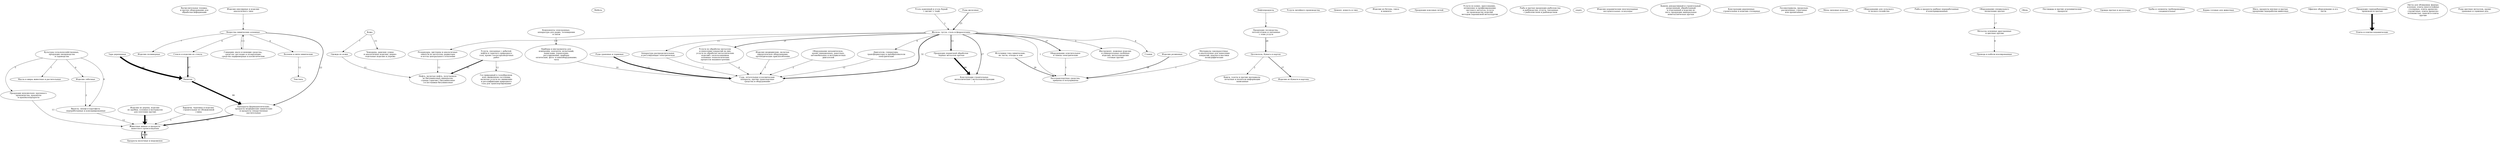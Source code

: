 digraph a {
	"Вычислительная техника
 и прочее оборудование для
 обработки информации" [cluster="11"];
	"Культуры сельскохозяйственные,
 продукция овощеводства
 и садоводства" [cluster="3"];
	"Мебель" [cluster="5"];
	"Одежда из кожи" [cluster="8"];
	"Продукция лесоводства,
 лесозаготовок и связанные
 с этим услуги" [cluster="5"];
	"Услуги, связанные с добычей
 нефти и горючего природного
 газа, кроме геологоразведочных
 работ" [cluster="9"];
	"Услуги литейного производства" [cluster="1"];
	"Нефть, включая нефть, получаемую
 из битуминозных минералов;
 сланцы горючие ( битуминозные
 ) и песчаники битуминозные" [cluster="9"];
	"Суда, летательные и космические
 аппараты, прочие транспортные
 средства и оборудование" [cluster="11"];
	"Вещества химические основные" [cluster="2"];
	"Цемент, известь и гипс" [cluster="7"];
	"Изделия из бетона, гипса
 и цемента" [cluster="7"];
	"Продукция коксовых печей" [cluster="10"];
	"Услуги по ковке, прессованию,
 штамповке и профилированию
 листового металла; услуги
 по производству изделий
 методом порошковой металлургии" [cluster="1"];
	"Изделия полимерные" [cluster="2"];
	"Инструмент, ножевые изделия
 и универсальные скобяные
 изделия; металлоизделия
 готовые прочие" [cluster="1"];
	"Источники тока химические,
 их части, отходы и лом" [cluster="6"];
	"Продукция мукомольно- крупяного
 производства, крахмалы
 и крахмалопродукты" [cluster="3"];
	"Рыба и прочая продукция рыболовства
 и рыбоводства; услуги, связанные
 с рыболовством и рыбоводством" [cluster="3"];
	"Изделия резиновые" [cluster="2"];
	"Кожа" [cluster="8"];
	"Оборудование механическое,
 кроме авиационных, ракетных,
 автомобильных и мотоциклетных
 двигателей" [cluster="1"];
	"empty" [cluster="10"];
	"Газ природный в газообразном
 или сжиженном состоянии,
 включая услуги по сжижению
 и регазификации природного
 газа для транспортирования" [cluster="9"];
	"Двигатели, генераторы,
 трансформаторы и преобразователи
 электрические" [cluster="1"];
	"Железо, чугун, сталь и ферросплавы" [cluster="1"];
	"Изделия керамические неогнеупорные
 нестроительные; огнеупоры" [cluster="7"];
	"Камень декоративный и строительный
 разрезанный, обработанный
 и отделанный и изделия из
 него; продукция минеральная
 неметаллическая прочая" [cluster="7"];
	"Книги, газеты и прочие материалы
 печатные и носители информации
 записанные" [cluster="5"];
	"Конструкции деревянные
 строительные и изделия столярные" [cluster="5"];
	"Лесоматериалы, продольно
 распиленные, строганые
 или пропитанные" [cluster="5"];
	"Масла и жиры животные и растительные" [cluster="2"];
	"Материалы лакокрасочные
 и аналогичные для нанесения
 покрытий, краски и мастики
 полиграфические" [cluster="2"];
	"Меха; меховые изделия" [cluster="8"];
	"Нефтепродукты" [cluster="9"];
	"Оборудование для сельского
 и лесного хозяйства" [cluster="11"];
	"Рыба и продукты рыбные переработанные
 и консервированные" [cluster="3"];
	"Стекло и изделия из стекла" [cluster="2"];
	"Целлюлоза, бумага и картон" [cluster="5"];
	"Оборудование специального
 назначения прочее" [cluster="1"];
	"Обувь" [cluster="8"];
	"Глицерин; мыло и моющие средства,
 средства чистящие и полирующие,
 средства парфюмерные и косметические" [cluster="2"];
	"Изделия медицинские, включая
 хирургическое оборудование,
 ортопедические приспособления" [cluster="11"];
	"Пестициды и прочие агрохимические
 продукты" [cluster="2"];
	"Компоненты электронные;
 аппаратура для радио, телевидения
 и связи" [cluster="11"];
	"Продукты молочные и мороженое" [cluster="3"];
	"Одежда прочая и аксессуары" [cluster="8"];
	"Трубы и элементы трубопроводные
 соединительные" [cluster="1"];
	"Корма готовые для животных" [cluster="3"];
	"Уголь каменный и уголь бурый
 ( лигнит ); торф" [cluster="10"];
	"Аппаратура распределительная
 и регулирующая электрическая" [cluster="1"];
	"Приборы и инструменты для
 измерения, контроля, испытаний,
 навигации, управления,
 регулирования; приборы
 оптические, фото- и кинооборудование;
 часы" [cluster="11"];
	"Руды железные" [cluster="4"];
	"Станки" [cluster="1"];
	"Услуги по обработке металлов
 и нанесению покрытий на них;
 услуги по обработке металлических
 изделий с использованием
 основных технологических
 процессов машиностроения" [cluster="1"];
	"Автотранспортные средства,
 прицепы и полуприцепы" [cluster="1"];
	"Волокна и нити химические" [cluster="2"];
	"Изделия табачные" [cluster="3"];
	"Изделия ювелирные и изделия
 аналогичного типа" [cluster="6"];
	"Провода и кабели изолированные" [cluster="6"];
	"Резервуары, цистерны и аналогичные
 емкости из металлов; радиаторы
 и котлы центрального отопления" [cluster="1"];
	"Чемоданы, дамские сумки
 и аналогичные изделия; шорно-
 седельные изделия и упряжь" [cluster="8"];
	"Изделия из бумаги и картона" [cluster="5"];
	"Металлы основные драгоценные
 и цветные прочие" [cluster="6"];
	"Мясо, продукты мясные и прочая
 продукция переработки животных" [cluster="3"];
	"Офисное оборудование и его
 части" [cluster="11"];
	"Плиты и плитки керамические" [cluster="7"];
	"Продукция горнодобывающих
 производств прочая" [cluster="4"];
	"Животные живые и продукты
 животного происхождения" [cluster="3"];
	"Изделия из дерева, изделия
 из пробки, соломки и материалов
 для плетения прочие" [cluster="5"];
	"Листы для облицовки; фанера
 клееная, плиты многослойные
 столярные, плиты древесно-
 стружечные, плиты древесно-
 волокнистые, панели и плиты
 прочие" [cluster="5"];
	"Кирпичи, черепица и изделия
 строительные из обожженной
 глины" [cluster="7"];
	"Конструкции строительные
 металлические ( металлоконструкции
 )" [cluster="1"];
	"Напитки" [cluster="3"];
	"Оборудование осветительное
 и лампы электрические" [cluster="1"];
	"Препараты фармацевтические,
 продукты медицинские химические
 и продукты лекарственные
 растительные" [cluster="2"];
	"Продукция первичной обработки
 черных металлов прочая" [cluster="1"];
	"Руды урановые и ториевые" [cluster="4"];
	"Руды цветных металлов, кроме
 урановых и ториевых руд" [cluster="4"];
	"Тара деревянная" [cluster="5"];
	"Текстиль" [cluster="8"];
	"Фрукты, овощи и картофель
 переработанные и консервированные" [cluster="3"];
	"Аппаратура распределительная
 и регулирующая электрическая" -> "Суда, летательные и космические
 аппараты, прочие транспортные
 средства и оборудование" [label="7", penwidth="1"];
	"Изделия медицинские, включая
 хирургическое оборудование,
 ортопедические приспособления" -> "Суда, летательные и космические
 аппараты, прочие транспортные
 средства и оборудование" [label="1", penwidth="1"];
	"Целлюлоза, бумага и картон" -> "Книги, газеты и прочие материалы
 печатные и носители информации
 записанные" [label="2", penwidth="1"];
	"Целлюлоза, бумага и картон" -> "Изделия из бумаги и картона" [label="27", penwidth="2"];
	"Продукция горнодобывающих
 производств прочая" -> "Плиты и плитки керамические" [label="98", penwidth="9"];
	"Руды урановые и ториевые" -> "Суда, летательные и космические
 аппараты, прочие транспортные
 средства и оборудование" [label="51", penwidth="5"];
	"Напитки" -> "Препараты фармацевтические,
 продукты медицинские химические
 и продукты лекарственные
 растительные" [label="86", penwidth="8"];
	"Нефтепродукты" -> "Продукция лесоводства,
 лесозаготовок и связанные
 с этим услуги" [label="7", penwidth="1"];
	"Продукция лесоводства,
 лесозаготовок и связанные
 с этим услуги" -> "Целлюлоза, бумага и картон" [label="28", penwidth="2"];
	"Услуги, связанные с добычей
 нефти и горючего природного
 газа, кроме геологоразведочных
 работ" -> "Нефть, включая нефть, получаемую
 из битуминозных минералов;
 сланцы горючие ( битуминозные
 ) и песчаники битуминозные" [label="41", penwidth="4"];
	"Услуги, связанные с добычей
 нефти и горючего природного
 газа, кроме геологоразведочных
 работ" -> "Газ природный в газообразном
 или сжиженном состоянии,
 включая услуги по сжижению
 и регазификации природного
 газа для транспортирования" [label="12", penwidth="1"];
	"Резервуары, цистерны и аналогичные
 емкости из металлов; радиаторы
 и котлы центрального отопления" -> "Нефть, включая нефть, получаемую
 из битуминозных минералов;
 сланцы горючие ( битуминозные
 ) и песчаники битуминозные" [label="12", penwidth="1"];
	"Продукция первичной обработки
 черных металлов прочая" -> "Конструкции строительные
 металлические ( металлоконструкции
 )" [label="80", penwidth="8"];
	"Кирпичи, черепица и изделия
 строительные из обожженной
 глины" -> "Животные живые и продукты
 животного происхождения" [label="5", penwidth="1"];
	"Изделия из дерева, изделия
 из пробки, соломки и материалов
 для плетения прочие" -> "Животные живые и продукты
 животного происхождения" [label="94", penwidth="9"];
	"Изделия табачные" -> "Фрукты, овощи и картофель
 переработанные и консервированные" [label="2", penwidth="1"];
	"Материалы лакокрасочные
 и аналогичные для нанесения
 покрытий, краски и мастики
 полиграфические" -> "Автотранспортные средства,
 прицепы и полуприцепы" [label="1", penwidth="1"];
	"Стекло и изделия из стекла" -> "Напитки" [label="47", penwidth="4"];
	"Культуры сельскохозяйственные,
 продукция овощеводства
 и садоводства" -> "Изделия табачные" [label="6", penwidth="1"];
	"Культуры сельскохозяйственные,
 продукция овощеводства
 и садоводства" -> "Фрукты, овощи и картофель
 переработанные и консервированные" [label="8", penwidth="1"];
	"Культуры сельскохозяйственные,
 продукция овощеводства
 и садоводства" -> "Продукция мукомольно- крупяного
 производства, крахмалы
 и крахмалопродукты" [label="5", penwidth="1"];
	"Культуры сельскохозяйственные,
 продукция овощеводства
 и садоводства" -> "Масла и жиры животные и растительные" [label="1", penwidth="1"];
	"Металлы основные драгоценные
 и цветные прочие" -> "Провода и кабели изолированные" [label="8", penwidth="1"];
	"Оборудование осветительное
 и лампы электрические" -> "Автотранспортные средства,
 прицепы и полуприцепы" [label="1", penwidth="1"];
	"Уголь каменный и уголь бурый
 ( лигнит ); торф" -> "Железо, чугун, сталь и ферросплавы" [label="2", penwidth="1"];
	"Продукты молочные и мороженое" -> "Животные живые и продукты
 животного происхождения" [label="38", penwidth="3"];
	"Кожа" -> "Чемоданы, дамские сумки
 и аналогичные изделия; шорно-
 седельные изделия и упряжь" [label="15", penwidth="1"];
	"Кожа" -> "Одежда из кожи" [label="7", penwidth="1"];
	"Компоненты электронные;
 аппаратура для радио, телевидения
 и связи" -> "Приборы и инструменты для
 измерения, контроля, испытаний,
 навигации, управления,
 регулирования; приборы
 оптические, фото- и кинооборудование;
 часы" [label="9", penwidth="1"];
	"Волокна и нити химические" -> "Текстиль" [label="12", penwidth="1"];
	"Фрукты, овощи и картофель
 переработанные и консервированные" -> "Животные живые и продукты
 животного происхождения" [label="12", penwidth="1"];
	"Источники тока химические,
 их части, отходы и лом" -> "Автотранспортные средства,
 прицепы и полуприцепы" [label="28", penwidth="2"];
	"Глицерин; мыло и моющие средства,
 средства чистящие и полирующие,
 средства парфюмерные и косметические" -> "Вещества химические основные" [label="3", penwidth="1"];
	"Услуги по обработке металлов
 и нанесению покрытий на них;
 услуги по обработке металлических
 изделий с использованием
 основных технологических
 процессов машиностроения" -> "Суда, летательные и космические
 аппараты, прочие транспортные
 средства и оборудование" [label="8", penwidth="1"];
	"Двигатели, генераторы,
 трансформаторы и преобразователи
 электрические" -> "Суда, летательные и космические
 аппараты, прочие транспортные
 средства и оборудование" [label="12", penwidth="1"];
	"Препараты фармацевтические,
 продукты медицинские химические
 и продукты лекарственные
 растительные" -> "Животные живые и продукты
 животного происхождения" [label="45", penwidth="4"];
	"Продукция мукомольно- крупяного
 производства, крахмалы
 и крахмалопродукты" -> "Животные живые и продукты
 животного происхождения" [label="13", penwidth="1"];
	"Руды железные" -> "Железо, чугун, сталь и ферросплавы" [label="25", penwidth="2"];
	"Оборудование специального
 назначения прочее" -> "Металлы основные драгоценные
 и цветные прочие" [label="17", penwidth="1"];
	"Животные живые и продукты
 животного происхождения" -> "Продукты молочные и мороженое" [label="38", penwidth="3"];
	"Приборы и инструменты для
 измерения, контроля, испытаний,
 навигации, управления,
 регулирования; приборы
 оптические, фото- и кинооборудование;
 часы" -> "Суда, летательные и космические
 аппараты, прочие транспортные
 средства и оборудование" [label="18", penwidth="1"];
	"Изделия ювелирные и изделия
 аналогичного типа" -> "Вещества химические основные" [label="4", penwidth="1"];
	"Одежда из кожи" -> "Нефть, включая нефть, получаемую
 из битуминозных минералов;
 сланцы горючие ( битуминозные
 ) и песчаники битуминозные" [label="11", penwidth="1"];
	"Оборудование механическое,
 кроме авиационных, ракетных,
 автомобильных и мотоциклетных
 двигателей" -> "Суда, летательные и космические
 аппараты, прочие транспортные
 средства и оборудование" [label="2", penwidth="1"];
	"Железо, чугун, сталь и ферросплавы" -> "Станки" [label="6", penwidth="1"];
	"Железо, чугун, сталь и ферросплавы" -> "Аппаратура распределительная
 и регулирующая электрическая" [label="15", penwidth="1"];
	"Железо, чугун, сталь и ферросплавы" -> "Конструкции строительные
 металлические ( металлоконструкции
 )" [label="27", penwidth="2"];
	"Железо, чугун, сталь и ферросплавы" -> "Резервуары, цистерны и аналогичные
 емкости из металлов; радиаторы
 и котлы центрального отопления" [label="3", penwidth="1"];
	"Железо, чугун, сталь и ферросплавы" -> "Продукция первичной обработки
 черных металлов прочая" [label="33", penwidth="3"];
	"Железо, чугун, сталь и ферросплавы" -> "Оборудование осветительное
 и лампы электрические" [label="27", penwidth="2"];
	"Железо, чугун, сталь и ферросплавы" -> "Суда, летательные и космические
 аппараты, прочие транспортные
 средства и оборудование" [label="32", penwidth="3"];
	"Железо, чугун, сталь и ферросплавы" -> "Услуги по обработке металлов
 и нанесению покрытий на них;
 услуги по обработке металлических
 изделий с использованием
 основных технологических
 процессов машиностроения" [label="21", penwidth="2"];
	"Железо, чугун, сталь и ферросплавы" -> "Двигатели, генераторы,
 трансформаторы и преобразователи
 электрические" [label="9", penwidth="1"];
	"Железо, чугун, сталь и ферросплавы" -> "Автотранспортные средства,
 прицепы и полуприцепы" [label="1", penwidth="1"];
	"Железо, чугун, сталь и ферросплавы" -> "Инструмент, ножевые изделия
 и универсальные скобяные
 изделия; металлоизделия
 готовые прочие" [label="3", penwidth="1"];
	"Вещества химические основные" -> "Изделия полимерные" [label="7", penwidth="1"];
	"Вещества химические основные" -> "Стекло и изделия из стекла" [label="4", penwidth="1"];
	"Вещества химические основные" -> "Волокна и нити химические" [label="6", penwidth="1"];
	"Вещества химические основные" -> "Глицерин; мыло и моющие средства,
 средства чистящие и полирующие,
 средства парфюмерные и косметические" [label="3", penwidth="1"];
	"Вещества химические основные" -> "Препараты фармацевтические,
 продукты медицинские химические
 и продукты лекарственные
 растительные" [label="22", penwidth="2"];
	"Изделия резиновые" -> "Автотранспортные средства,
 прицепы и полуприцепы" [label="28", penwidth="2"];
	"Тара деревянная" -> "Напитки" [label="98", penwidth="9"];
}
